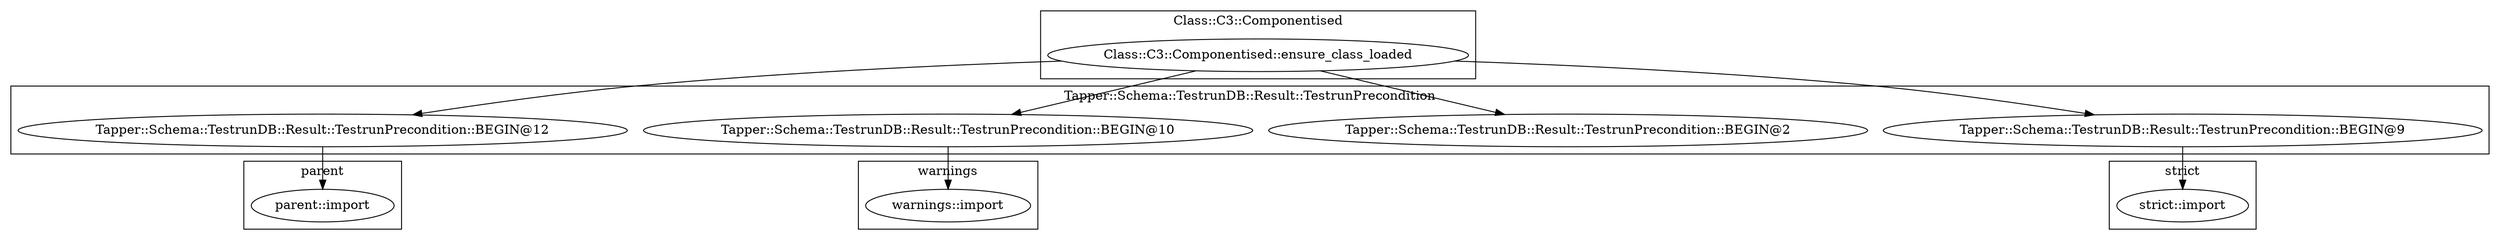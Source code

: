 digraph {
graph [overlap=false]
subgraph cluster_parent {
	label="parent";
	"parent::import";
}
subgraph cluster_Class_C3_Componentised {
	label="Class::C3::Componentised";
	"Class::C3::Componentised::ensure_class_loaded";
}
subgraph cluster_warnings {
	label="warnings";
	"warnings::import";
}
subgraph cluster_strict {
	label="strict";
	"strict::import";
}
subgraph cluster_Tapper_Schema_TestrunDB_Result_TestrunPrecondition {
	label="Tapper::Schema::TestrunDB::Result::TestrunPrecondition";
	"Tapper::Schema::TestrunDB::Result::TestrunPrecondition::BEGIN@12";
	"Tapper::Schema::TestrunDB::Result::TestrunPrecondition::BEGIN@2";
	"Tapper::Schema::TestrunDB::Result::TestrunPrecondition::BEGIN@10";
	"Tapper::Schema::TestrunDB::Result::TestrunPrecondition::BEGIN@9";
}
"Class::C3::Componentised::ensure_class_loaded" -> "Tapper::Schema::TestrunDB::Result::TestrunPrecondition::BEGIN@10";
"Tapper::Schema::TestrunDB::Result::TestrunPrecondition::BEGIN@10" -> "warnings::import";
"Class::C3::Componentised::ensure_class_loaded" -> "Tapper::Schema::TestrunDB::Result::TestrunPrecondition::BEGIN@2";
"Tapper::Schema::TestrunDB::Result::TestrunPrecondition::BEGIN@9" -> "strict::import";
"Tapper::Schema::TestrunDB::Result::TestrunPrecondition::BEGIN@12" -> "parent::import";
"Class::C3::Componentised::ensure_class_loaded" -> "Tapper::Schema::TestrunDB::Result::TestrunPrecondition::BEGIN@9";
"Class::C3::Componentised::ensure_class_loaded" -> "Tapper::Schema::TestrunDB::Result::TestrunPrecondition::BEGIN@12";
}
